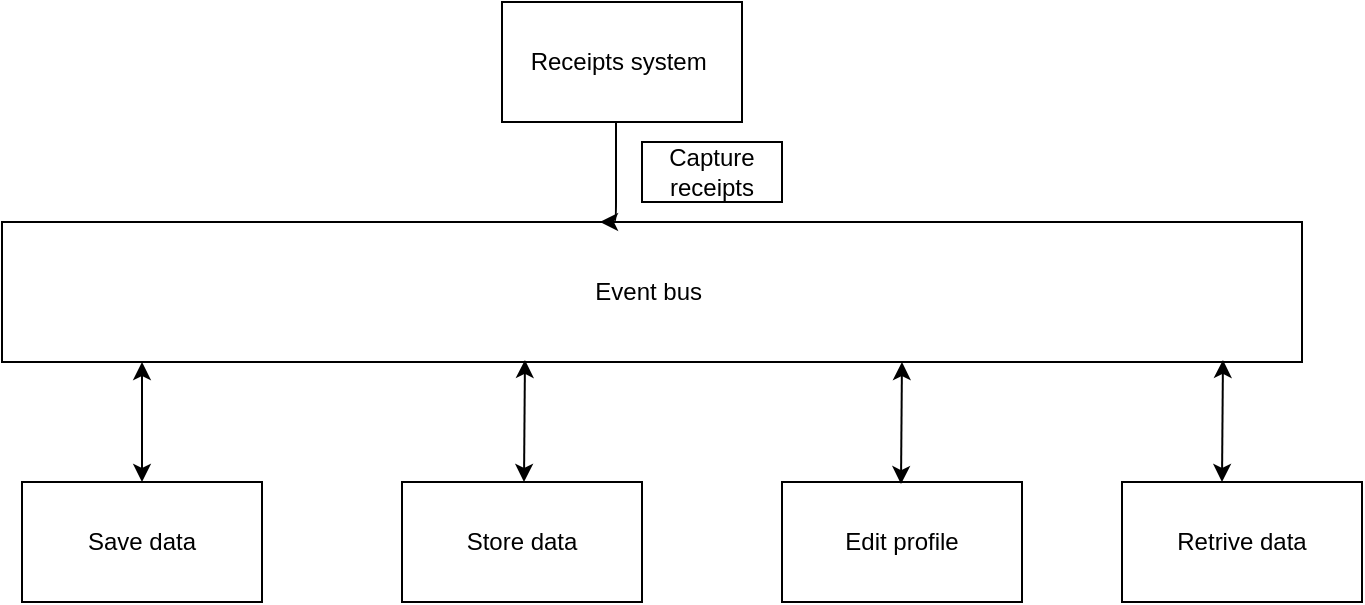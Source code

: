 <mxfile version="14.6.6" type="github" pages="3">
  <diagram id="opIeAeccDCq-OL6fe-vh" name="Page-1">
    <mxGraphModel dx="868" dy="482" grid="1" gridSize="10" guides="1" tooltips="1" connect="1" arrows="1" fold="1" page="1" pageScale="1" pageWidth="850" pageHeight="1100" math="0" shadow="0">
      <root>
        <mxCell id="0" />
        <mxCell id="1" parent="0" />
        <mxCell id="cL5Y7h_iFR4Uj7kbA7PB-1" value="Receipts system&amp;nbsp;" style="rounded=0;whiteSpace=wrap;html=1;" parent="1" vertex="1">
          <mxGeometry x="330" y="50" width="120" height="60" as="geometry" />
        </mxCell>
        <mxCell id="cL5Y7h_iFR4Uj7kbA7PB-2" value="Store data" style="rounded=0;whiteSpace=wrap;html=1;" parent="1" vertex="1">
          <mxGeometry x="280" y="290" width="120" height="60" as="geometry" />
        </mxCell>
        <mxCell id="cL5Y7h_iFR4Uj7kbA7PB-3" value="Save data" style="rounded=0;whiteSpace=wrap;html=1;" parent="1" vertex="1">
          <mxGeometry x="90" y="290" width="120" height="60" as="geometry" />
        </mxCell>
        <mxCell id="cL5Y7h_iFR4Uj7kbA7PB-4" value="Edit profile" style="rounded=0;whiteSpace=wrap;html=1;" parent="1" vertex="1">
          <mxGeometry x="470" y="290" width="120" height="60" as="geometry" />
        </mxCell>
        <mxCell id="cL5Y7h_iFR4Uj7kbA7PB-5" value="Retrive data" style="rounded=0;whiteSpace=wrap;html=1;" parent="1" vertex="1">
          <mxGeometry x="640" y="290" width="120" height="60" as="geometry" />
        </mxCell>
        <mxCell id="cL5Y7h_iFR4Uj7kbA7PB-6" value="Event bus&amp;nbsp;" style="rounded=0;whiteSpace=wrap;html=1;" parent="1" vertex="1">
          <mxGeometry x="80" y="160" width="650" height="70" as="geometry" />
        </mxCell>
        <mxCell id="cL5Y7h_iFR4Uj7kbA7PB-8" value="" style="edgeStyle=segmentEdgeStyle;endArrow=classic;html=1;entryX=0.46;entryY=0;entryDx=0;entryDy=0;entryPerimeter=0;" parent="1" target="cL5Y7h_iFR4Uj7kbA7PB-6" edge="1">
          <mxGeometry width="50" height="50" relative="1" as="geometry">
            <mxPoint x="387" y="110" as="sourcePoint" />
            <mxPoint x="435" y="120" as="targetPoint" />
            <Array as="points">
              <mxPoint x="387" y="110" />
              <mxPoint x="387" y="110" />
            </Array>
          </mxGeometry>
        </mxCell>
        <mxCell id="cL5Y7h_iFR4Uj7kbA7PB-9" value="Capture receipts" style="rounded=0;whiteSpace=wrap;html=1;" parent="1" vertex="1">
          <mxGeometry x="400" y="120" width="70" height="30" as="geometry" />
        </mxCell>
        <mxCell id="cL5Y7h_iFR4Uj7kbA7PB-10" value="" style="endArrow=classic;startArrow=classic;html=1;exitX=0.5;exitY=0;exitDx=0;exitDy=0;" parent="1" source="cL5Y7h_iFR4Uj7kbA7PB-3" edge="1">
          <mxGeometry width="50" height="50" relative="1" as="geometry">
            <mxPoint x="100" y="280" as="sourcePoint" />
            <mxPoint x="150" y="230" as="targetPoint" />
          </mxGeometry>
        </mxCell>
        <mxCell id="cL5Y7h_iFR4Uj7kbA7PB-11" value="" style="endArrow=classic;startArrow=classic;html=1;" parent="1" edge="1">
          <mxGeometry width="50" height="50" relative="1" as="geometry">
            <mxPoint x="341" y="290" as="sourcePoint" />
            <mxPoint x="341.48" y="228.98" as="targetPoint" />
          </mxGeometry>
        </mxCell>
        <mxCell id="cL5Y7h_iFR4Uj7kbA7PB-12" value="" style="endArrow=classic;startArrow=classic;html=1;" parent="1" edge="1">
          <mxGeometry width="50" height="50" relative="1" as="geometry">
            <mxPoint x="529.5" y="291.02" as="sourcePoint" />
            <mxPoint x="529.98" y="230.0" as="targetPoint" />
          </mxGeometry>
        </mxCell>
        <mxCell id="cL5Y7h_iFR4Uj7kbA7PB-13" value="" style="endArrow=classic;startArrow=classic;html=1;" parent="1" edge="1">
          <mxGeometry width="50" height="50" relative="1" as="geometry">
            <mxPoint x="690" y="290" as="sourcePoint" />
            <mxPoint x="690.48" y="228.98" as="targetPoint" />
          </mxGeometry>
        </mxCell>
      </root>
    </mxGraphModel>
  </diagram>
  <diagram id="G0u4-KUeL3xTqY5NFKeb" name="Page-2">
    <mxGraphModel dx="868" dy="482" grid="1" gridSize="10" guides="1" tooltips="1" connect="1" arrows="1" fold="1" page="1" pageScale="1" pageWidth="850" pageHeight="1100" math="0" shadow="0">
      <root>
        <mxCell id="JaK8UNHn8kUkffKxx-Hb-0" />
        <mxCell id="JaK8UNHn8kUkffKxx-Hb-1" parent="JaK8UNHn8kUkffKxx-Hb-0" />
        <mxCell id="JaK8UNHn8kUkffKxx-Hb-32" value="" style="shape=table;html=1;whiteSpace=wrap;startSize=0;container=1;collapsible=0;childLayout=tableLayout;" vertex="1" parent="JaK8UNHn8kUkffKxx-Hb-1">
          <mxGeometry x="280" y="30" width="320" height="40" as="geometry" />
        </mxCell>
        <mxCell id="JaK8UNHn8kUkffKxx-Hb-33" value="" style="shape=partialRectangle;html=1;whiteSpace=wrap;collapsible=0;dropTarget=0;pointerEvents=0;fillColor=none;top=0;left=0;bottom=0;right=0;points=[[0,0.5],[1,0.5]];portConstraint=eastwest;" vertex="1" parent="JaK8UNHn8kUkffKxx-Hb-32">
          <mxGeometry width="320" height="40" as="geometry" />
        </mxCell>
        <mxCell id="JaK8UNHn8kUkffKxx-Hb-34" value="Precondition: This use-case assumes User has signed up, is logged in and wants to capture receipts&amp;nbsp;" style="shape=partialRectangle;html=1;whiteSpace=wrap;connectable=0;overflow=hidden;fillColor=none;top=0;left=0;bottom=0;right=0;" vertex="1" parent="JaK8UNHn8kUkffKxx-Hb-33">
          <mxGeometry width="320" height="40" as="geometry" />
        </mxCell>
        <mxCell id="JaK8UNHn8kUkffKxx-Hb-54" value="" style="shape=table;html=1;whiteSpace=wrap;startSize=0;container=1;collapsible=0;childLayout=tableLayout;" vertex="1" parent="JaK8UNHn8kUkffKxx-Hb-1">
          <mxGeometry x="280" y="70" width="320" height="225" as="geometry" />
        </mxCell>
        <mxCell id="JaK8UNHn8kUkffKxx-Hb-55" value="" style="shape=partialRectangle;html=1;whiteSpace=wrap;collapsible=0;dropTarget=0;pointerEvents=0;fillColor=none;top=0;left=0;bottom=0;right=0;points=[[0,0.5],[1,0.5]];portConstraint=eastwest;" vertex="1" parent="JaK8UNHn8kUkffKxx-Hb-54">
          <mxGeometry width="320" height="40" as="geometry" />
        </mxCell>
        <mxCell id="JaK8UNHn8kUkffKxx-Hb-56" value="Actor: Employer" style="shape=partialRectangle;html=1;whiteSpace=wrap;connectable=0;overflow=hidden;fillColor=none;top=0;left=0;bottom=0;right=0;" vertex="1" parent="JaK8UNHn8kUkffKxx-Hb-55">
          <mxGeometry width="160" height="40" as="geometry" />
        </mxCell>
        <mxCell id="JaK8UNHn8kUkffKxx-Hb-57" value="System: Receipts" style="shape=partialRectangle;html=1;whiteSpace=wrap;connectable=0;overflow=hidden;fillColor=none;top=0;left=0;bottom=0;right=0;" vertex="1" parent="JaK8UNHn8kUkffKxx-Hb-55">
          <mxGeometry x="160" width="160" height="40" as="geometry" />
        </mxCell>
        <mxCell id="JaK8UNHn8kUkffKxx-Hb-58" value="" style="shape=partialRectangle;html=1;whiteSpace=wrap;collapsible=0;dropTarget=0;pointerEvents=0;fillColor=none;top=0;left=0;bottom=0;right=0;points=[[0,0.5],[1,0.5]];portConstraint=eastwest;" vertex="1" parent="JaK8UNHn8kUkffKxx-Hb-54">
          <mxGeometry y="40" width="320" height="185" as="geometry" />
        </mxCell>
        <mxCell id="JaK8UNHn8kUkffKxx-Hb-59" value="1. User clicks &quot;Add receipt&quot; button&lt;br&gt;3. User selects one option and captures receipt accordingly then clicks &quot;Save&quot; button&amp;nbsp;" style="shape=partialRectangle;html=1;whiteSpace=wrap;connectable=0;overflow=hidden;fillColor=none;top=0;left=0;bottom=0;right=0;" vertex="1" parent="JaK8UNHn8kUkffKxx-Hb-58">
          <mxGeometry width="160" height="185" as="geometry" />
        </mxCell>
        <mxCell id="JaK8UNHn8kUkffKxx-Hb-60" value="0. Home page of system is displayed&amp;nbsp;&lt;br&gt;2 System displays two buttons &quot;Add manually&quot; and &quot;Take a picture&quot;&lt;br&gt;4. System saves information to database and shows &quot;Receipt saved&quot; message" style="shape=partialRectangle;html=1;whiteSpace=wrap;connectable=0;overflow=hidden;fillColor=none;top=0;left=0;bottom=0;right=0;" vertex="1" parent="JaK8UNHn8kUkffKxx-Hb-58">
          <mxGeometry x="160" width="160" height="185" as="geometry" />
        </mxCell>
        <mxCell id="JaK8UNHn8kUkffKxx-Hb-61" value="" style="shape=table;html=1;whiteSpace=wrap;startSize=0;container=1;collapsible=0;childLayout=tableLayout;" vertex="1" parent="JaK8UNHn8kUkffKxx-Hb-1">
          <mxGeometry x="280" y="295" width="320" height="40" as="geometry" />
        </mxCell>
        <mxCell id="JaK8UNHn8kUkffKxx-Hb-62" value="" style="shape=partialRectangle;html=1;whiteSpace=wrap;collapsible=0;dropTarget=0;pointerEvents=0;fillColor=none;top=0;left=0;bottom=0;right=0;points=[[0,0.5],[1,0.5]];portConstraint=eastwest;" vertex="1" parent="JaK8UNHn8kUkffKxx-Hb-61">
          <mxGeometry width="320" height="40" as="geometry" />
        </mxCell>
        <mxCell id="JaK8UNHn8kUkffKxx-Hb-63" value="Post-condition: User is able to search, view and edit added receipt&amp;nbsp;&amp;nbsp;" style="shape=partialRectangle;html=1;whiteSpace=wrap;connectable=0;overflow=hidden;fillColor=none;top=0;left=0;bottom=0;right=0;" vertex="1" parent="JaK8UNHn8kUkffKxx-Hb-62">
          <mxGeometry width="320" height="40" as="geometry" />
        </mxCell>
      </root>
    </mxGraphModel>
  </diagram>
  <diagram id="jnlfi2sm4i6HeyJ2cWgS" name="Page-3">
    <mxGraphModel dx="868" dy="482" grid="1" gridSize="10" guides="1" tooltips="1" connect="1" arrows="1" fold="1" page="1" pageScale="1" pageWidth="850" pageHeight="1100" math="0" shadow="0">
      <root>
        <mxCell id="yjBMkkfuiK8w02P4XCiy-0" />
        <mxCell id="yjBMkkfuiK8w02P4XCiy-1" parent="yjBMkkfuiK8w02P4XCiy-0" />
        <mxCell id="yjBMkkfuiK8w02P4XCiy-2" value="" style="shape=table;html=1;whiteSpace=wrap;startSize=0;container=1;collapsible=0;childLayout=tableLayout;" vertex="1" parent="yjBMkkfuiK8w02P4XCiy-1">
          <mxGeometry x="280" y="40" width="320" height="40" as="geometry" />
        </mxCell>
        <mxCell id="yjBMkkfuiK8w02P4XCiy-3" value="" style="shape=partialRectangle;html=1;whiteSpace=wrap;collapsible=0;dropTarget=0;pointerEvents=0;fillColor=none;top=0;left=0;bottom=0;right=0;points=[[0,0.5],[1,0.5]];portConstraint=eastwest;" vertex="1" parent="yjBMkkfuiK8w02P4XCiy-2">
          <mxGeometry width="320" height="40" as="geometry" />
        </mxCell>
        <mxCell id="yjBMkkfuiK8w02P4XCiy-4" value="Precondition: User has signed up, is logged in and wants to view receipts&amp;nbsp;" style="shape=partialRectangle;html=1;whiteSpace=wrap;connectable=0;overflow=hidden;fillColor=none;top=0;left=0;bottom=0;right=0;" vertex="1" parent="yjBMkkfuiK8w02P4XCiy-3">
          <mxGeometry width="320" height="40" as="geometry" />
        </mxCell>
        <mxCell id="yjBMkkfuiK8w02P4XCiy-5" value="" style="shape=table;html=1;whiteSpace=wrap;startSize=0;container=1;collapsible=0;childLayout=tableLayout;" vertex="1" parent="yjBMkkfuiK8w02P4XCiy-1">
          <mxGeometry x="280" y="80" width="320" height="130" as="geometry" />
        </mxCell>
        <mxCell id="yjBMkkfuiK8w02P4XCiy-6" value="" style="shape=partialRectangle;html=1;whiteSpace=wrap;collapsible=0;dropTarget=0;pointerEvents=0;fillColor=none;top=0;left=0;bottom=0;right=0;points=[[0,0.5],[1,0.5]];portConstraint=eastwest;" vertex="1" parent="yjBMkkfuiK8w02P4XCiy-5">
          <mxGeometry width="320" height="30" as="geometry" />
        </mxCell>
        <mxCell id="yjBMkkfuiK8w02P4XCiy-7" value="Actor: Secretary" style="shape=partialRectangle;html=1;whiteSpace=wrap;connectable=0;overflow=hidden;fillColor=none;top=0;left=0;bottom=0;right=0;" vertex="1" parent="yjBMkkfuiK8w02P4XCiy-6">
          <mxGeometry width="160" height="30" as="geometry" />
        </mxCell>
        <mxCell id="yjBMkkfuiK8w02P4XCiy-8" value="System: Receipts" style="shape=partialRectangle;html=1;whiteSpace=wrap;connectable=0;overflow=hidden;fillColor=none;top=0;left=0;bottom=0;right=0;" vertex="1" parent="yjBMkkfuiK8w02P4XCiy-6">
          <mxGeometry x="160" width="160" height="30" as="geometry" />
        </mxCell>
        <mxCell id="yjBMkkfuiK8w02P4XCiy-9" value="" style="shape=partialRectangle;html=1;whiteSpace=wrap;collapsible=0;dropTarget=0;pointerEvents=0;fillColor=none;top=0;left=0;bottom=0;right=0;points=[[0,0.5],[1,0.5]];portConstraint=eastwest;" vertex="1" parent="yjBMkkfuiK8w02P4XCiy-5">
          <mxGeometry y="30" width="320" height="100" as="geometry" />
        </mxCell>
        <mxCell id="yjBMkkfuiK8w02P4XCiy-10" value="1. User confirms role&lt;br&gt;3. Selects &quot;Search receipts&quot; button&amp;nbsp;&lt;br&gt;5. Selects receipts if available&amp;nbsp;" style="shape=partialRectangle;html=1;whiteSpace=wrap;connectable=0;overflow=hidden;fillColor=none;top=0;left=0;bottom=0;right=0;" vertex="1" parent="yjBMkkfuiK8w02P4XCiy-9">
          <mxGeometry width="160" height="100" as="geometry" />
        </mxCell>
        <mxCell id="yjBMkkfuiK8w02P4XCiy-11" value="0. System verifies if it is the secretary logged in&amp;nbsp;&lt;br&gt;2. System shows home page&amp;nbsp;&lt;br&gt;4. System search&#39;s if receipt is available&amp;nbsp;&amp;nbsp;" style="shape=partialRectangle;html=1;whiteSpace=wrap;connectable=0;overflow=hidden;fillColor=none;top=0;left=0;bottom=0;right=0;" vertex="1" parent="yjBMkkfuiK8w02P4XCiy-9">
          <mxGeometry x="160" width="160" height="100" as="geometry" />
        </mxCell>
        <mxCell id="yjBMkkfuiK8w02P4XCiy-12" value="" style="shape=table;html=1;whiteSpace=wrap;startSize=0;container=1;collapsible=0;childLayout=tableLayout;" vertex="1" parent="yjBMkkfuiK8w02P4XCiy-1">
          <mxGeometry x="280" y="210" width="320" height="40" as="geometry" />
        </mxCell>
        <mxCell id="yjBMkkfuiK8w02P4XCiy-13" value="" style="shape=partialRectangle;html=1;whiteSpace=wrap;collapsible=0;dropTarget=0;pointerEvents=0;fillColor=none;top=0;left=0;bottom=0;right=0;points=[[0,0.5],[1,0.5]];portConstraint=eastwest;" vertex="1" parent="yjBMkkfuiK8w02P4XCiy-12">
          <mxGeometry width="320" height="40" as="geometry" />
        </mxCell>
        <mxCell id="yjBMkkfuiK8w02P4XCiy-14" value="Post-condition: System displays selected receipts and user is able to view selected receipts&amp;nbsp;" style="shape=partialRectangle;html=1;whiteSpace=wrap;connectable=0;overflow=hidden;fillColor=none;top=0;left=0;bottom=0;right=0;" vertex="1" parent="yjBMkkfuiK8w02P4XCiy-13">
          <mxGeometry width="320" height="40" as="geometry" />
        </mxCell>
      </root>
    </mxGraphModel>
  </diagram>
</mxfile>
